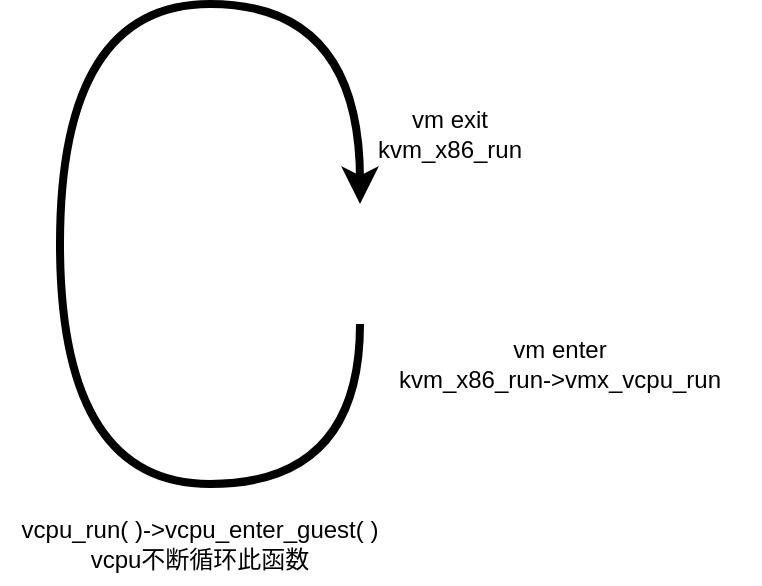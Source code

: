 <mxfile version="16.5.6" type="github">
  <diagram id="aCLdq3pMCL_fj9yOFyJx" name="Page-1">
    <mxGraphModel dx="1128" dy="661" grid="1" gridSize="10" guides="1" tooltips="1" connect="1" arrows="1" fold="1" page="1" pageScale="1" pageWidth="850" pageHeight="1100" math="0" shadow="0">
      <root>
        <mxCell id="0" />
        <mxCell id="1" parent="0" />
        <mxCell id="4Js44yX8DcDGconch0QA-2" value="" style="endArrow=classic;html=1;rounded=0;edgeStyle=orthogonalEdgeStyle;curved=1;strokeWidth=4;" edge="1" parent="1">
          <mxGeometry width="50" height="50" relative="1" as="geometry">
            <mxPoint x="400" y="470" as="sourcePoint" />
            <mxPoint x="400" y="410" as="targetPoint" />
            <Array as="points">
              <mxPoint x="400" y="550" />
              <mxPoint x="250" y="550" />
              <mxPoint x="250" y="310" />
              <mxPoint x="400" y="310" />
            </Array>
          </mxGeometry>
        </mxCell>
        <mxCell id="4Js44yX8DcDGconch0QA-3" value="&lt;div&gt;vcpu_run( )-&amp;gt;vcpu_enter_guest( )&lt;/div&gt;&lt;div&gt;vcpu不断循环此函数&lt;br&gt;&lt;/div&gt;" style="text;html=1;strokeColor=none;fillColor=none;align=center;verticalAlign=middle;whiteSpace=wrap;rounded=0;" vertex="1" parent="1">
          <mxGeometry x="220" y="560" width="200" height="40" as="geometry" />
        </mxCell>
        <mxCell id="4Js44yX8DcDGconch0QA-5" value="vm enter&lt;br&gt;&lt;div&gt;kvm_x86_run-&amp;gt;vmx_vcpu_run&lt;/div&gt;" style="text;html=1;strokeColor=none;fillColor=none;align=center;verticalAlign=middle;whiteSpace=wrap;rounded=0;" vertex="1" parent="1">
          <mxGeometry x="400" y="470" width="200" height="40" as="geometry" />
        </mxCell>
        <mxCell id="4Js44yX8DcDGconch0QA-6" value="vm exit&lt;br&gt;&lt;div&gt;kvm_x86_run&lt;/div&gt;" style="text;html=1;strokeColor=none;fillColor=none;align=center;verticalAlign=middle;whiteSpace=wrap;rounded=0;" vertex="1" parent="1">
          <mxGeometry x="400" y="360" width="90" height="30" as="geometry" />
        </mxCell>
      </root>
    </mxGraphModel>
  </diagram>
</mxfile>

